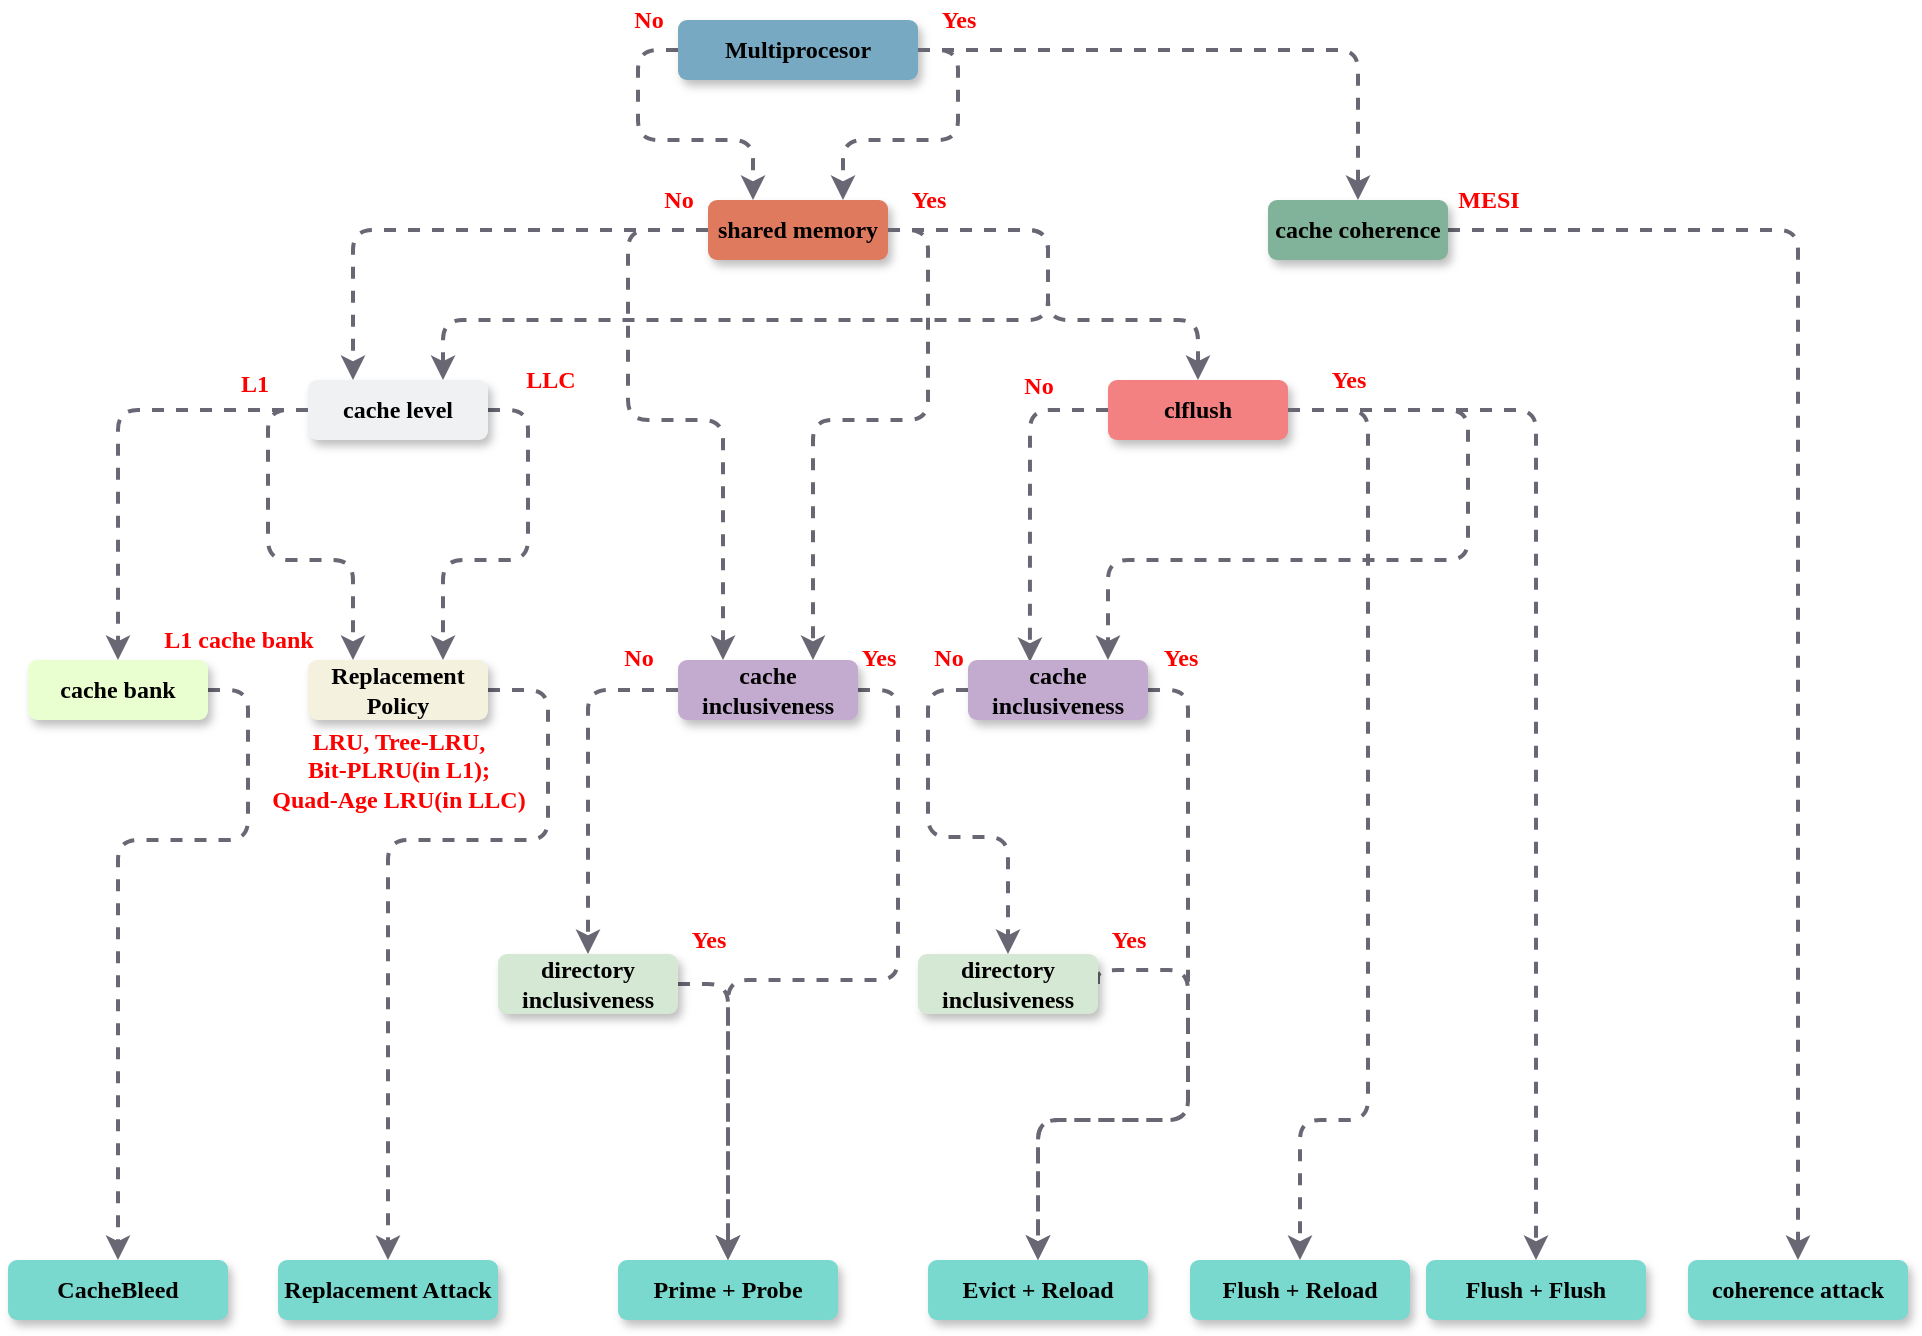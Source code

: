 <mxfile version="15.2.9" type="github">
  <diagram id="QHznE0dWECz1wWXKp1KE" name="Page-1">
    <mxGraphModel dx="1773" dy="620" grid="1" gridSize="10" guides="1" tooltips="1" connect="1" arrows="1" fold="1" page="1" pageScale="1" pageWidth="827" pageHeight="1169" math="0" shadow="0">
      <root>
        <mxCell id="0" />
        <mxCell id="1" parent="0" />
        <mxCell id="US4r3jJXT_8FxYi47NpS-1" style="edgeStyle=orthogonalEdgeStyle;rounded=1;orthogonalLoop=1;jettySize=auto;html=1;entryX=0.5;entryY=0;entryDx=0;entryDy=0;exitX=1;exitY=0.5;exitDx=0;exitDy=0;fontFamily=Helvetica;strokeColor=#696773;strokeWidth=2;dashed=1;" parent="1" source="US4r3jJXT_8FxYi47NpS-3" target="US4r3jJXT_8FxYi47NpS-10" edge="1">
          <mxGeometry relative="1" as="geometry">
            <mxPoint x="554" y="545" as="sourcePoint" />
            <mxPoint x="404" y="643" as="targetPoint" />
            <Array as="points">
              <mxPoint x="600" y="445" />
              <mxPoint x="600" y="800" />
              <mxPoint x="566" y="800" />
            </Array>
          </mxGeometry>
        </mxCell>
        <mxCell id="US4r3jJXT_8FxYi47NpS-2" style="edgeStyle=orthogonalEdgeStyle;rounded=1;orthogonalLoop=1;jettySize=auto;html=1;exitX=0;exitY=0.5;exitDx=0;exitDy=0;entryX=0.344;entryY=0.033;entryDx=0;entryDy=0;fontFamily=Helvetica;strokeColor=#696773;strokeWidth=2;dashed=1;entryPerimeter=0;" parent="1" source="US4r3jJXT_8FxYi47NpS-3" target="US4r3jJXT_8FxYi47NpS-42" edge="1">
          <mxGeometry relative="1" as="geometry">
            <mxPoint x="423.5" y="620" as="targetPoint" />
            <mxPoint x="254" y="387.5" as="sourcePoint" />
          </mxGeometry>
        </mxCell>
        <mxCell id="US4r3jJXT_8FxYi47NpS-3" value="clflush" style="rounded=1;whiteSpace=wrap;html=1;shadow=1;glass=0;comic=0;gradientColor=none;fontFamily=Comic Sans MS;fontStyle=1;fillColor=#F38181;strokeWidth=4;strokeColor=none;" parent="1" vertex="1">
          <mxGeometry x="470" y="430" width="90" height="30" as="geometry" />
        </mxCell>
        <mxCell id="US4r3jJXT_8FxYi47NpS-4" value="Flush + Flush" style="rounded=1;whiteSpace=wrap;html=1;fillColor=#79d9ce;strokeColor=none;shadow=1;glass=0;comic=0;gradientColor=none;fontFamily=Comic Sans MS;fontStyle=1" parent="1" vertex="1">
          <mxGeometry x="629" y="870" width="110" height="30" as="geometry" />
        </mxCell>
        <mxCell id="US4r3jJXT_8FxYi47NpS-5" value="Evict + Reload" style="rounded=1;whiteSpace=wrap;html=1;fillColor=#79d9ce;strokeColor=none;shadow=1;glass=0;comic=0;gradientColor=none;fontFamily=Comic Sans MS;fontStyle=1" parent="1" vertex="1">
          <mxGeometry x="380" y="870" width="110" height="30" as="geometry" />
        </mxCell>
        <mxCell id="US4r3jJXT_8FxYi47NpS-6" value="Prime + Probe" style="rounded=1;whiteSpace=wrap;html=1;fillColor=#79d9ce;strokeColor=none;shadow=1;glass=0;comic=0;gradientColor=none;fontFamily=Comic Sans MS;fontStyle=1" parent="1" vertex="1">
          <mxGeometry x="225" y="870" width="110" height="30" as="geometry" />
        </mxCell>
        <mxCell id="US4r3jJXT_8FxYi47NpS-7" style="edgeStyle=orthogonalEdgeStyle;rounded=1;orthogonalLoop=1;jettySize=auto;html=1;exitX=1;exitY=0.5;exitDx=0;exitDy=0;fontFamily=Helvetica;dashed=1;strokeColor=#696773;strokeWidth=2;" parent="1" source="US4r3jJXT_8FxYi47NpS-8" target="US4r3jJXT_8FxYi47NpS-9" edge="1">
          <mxGeometry relative="1" as="geometry">
            <mxPoint x="585" y="455" as="targetPoint" />
          </mxGeometry>
        </mxCell>
        <mxCell id="US4r3jJXT_8FxYi47NpS-8" value="cache coherence" style="rounded=1;whiteSpace=wrap;html=1;strokeColor=none;shadow=1;glass=0;comic=0;gradientColor=none;fontFamily=Comic Sans MS;fillColor=#81b29a;fontStyle=1" parent="1" vertex="1">
          <mxGeometry x="550" y="340" width="90" height="30" as="geometry" />
        </mxCell>
        <mxCell id="US4r3jJXT_8FxYi47NpS-9" value="coherence attack" style="rounded=1;whiteSpace=wrap;html=1;fillColor=#79d9ce;strokeColor=none;shadow=1;glass=0;comic=0;gradientColor=none;fontFamily=Comic Sans MS;fontStyle=1" parent="1" vertex="1">
          <mxGeometry x="760" y="870" width="110" height="30" as="geometry" />
        </mxCell>
        <mxCell id="US4r3jJXT_8FxYi47NpS-10" value="Flush + Reload" style="rounded=1;whiteSpace=wrap;html=1;fillColor=#79d9ce;strokeColor=none;shadow=1;glass=0;comic=0;gradientColor=none;fontFamily=Comic Sans MS;fontStyle=1" parent="1" vertex="1">
          <mxGeometry x="511" y="870" width="110" height="30" as="geometry" />
        </mxCell>
        <mxCell id="US4r3jJXT_8FxYi47NpS-11" style="edgeStyle=orthogonalEdgeStyle;rounded=1;orthogonalLoop=1;jettySize=auto;html=1;entryX=0.5;entryY=0;entryDx=0;entryDy=0;fontFamily=Helvetica;dashed=1;strokeColor=#696773;strokeWidth=2;" parent="1" source="US4r3jJXT_8FxYi47NpS-16" target="US4r3jJXT_8FxYi47NpS-8" edge="1">
          <mxGeometry relative="1" as="geometry">
            <mxPoint x="-155" y="620" as="targetPoint" />
            <mxPoint x="315" y="555" as="sourcePoint" />
          </mxGeometry>
        </mxCell>
        <mxCell id="US4r3jJXT_8FxYi47NpS-12" style="edgeStyle=orthogonalEdgeStyle;rounded=1;orthogonalLoop=1;jettySize=auto;html=1;exitX=1;exitY=0.5;exitDx=0;exitDy=0;fontFamily=Helvetica;dashed=1;strokeColor=#696773;strokeWidth=2;entryX=0.5;entryY=0;entryDx=0;entryDy=0;" parent="1" source="US4r3jJXT_8FxYi47NpS-14" target="US4r3jJXT_8FxYi47NpS-3" edge="1">
          <mxGeometry relative="1" as="geometry">
            <Array as="points">
              <mxPoint x="440" y="355" />
              <mxPoint x="440" y="400" />
              <mxPoint x="515" y="400" />
            </Array>
            <mxPoint x="500" y="430" as="targetPoint" />
          </mxGeometry>
        </mxCell>
        <mxCell id="US4r3jJXT_8FxYi47NpS-13" style="edgeStyle=orthogonalEdgeStyle;rounded=1;orthogonalLoop=1;jettySize=auto;html=1;exitX=0;exitY=0.5;exitDx=0;exitDy=0;entryX=0.25;entryY=0;entryDx=0;entryDy=0;fontFamily=Helvetica;dashed=1;strokeColor=#696773;strokeWidth=2;" parent="1" source="US4r3jJXT_8FxYi47NpS-14" target="US4r3jJXT_8FxYi47NpS-25" edge="1">
          <mxGeometry relative="1" as="geometry">
            <mxPoint x="-120" y="360" as="targetPoint" />
          </mxGeometry>
        </mxCell>
        <mxCell id="US4r3jJXT_8FxYi47NpS-14" value="shared memory" style="rounded=1;whiteSpace=wrap;html=1;strokeColor=none;shadow=1;glass=0;comic=0;gradientColor=none;fontFamily=Comic Sans MS;fillColor=#e07a5f;fontStyle=1" parent="1" vertex="1">
          <mxGeometry x="270" y="340" width="90" height="30" as="geometry" />
        </mxCell>
        <mxCell id="US4r3jJXT_8FxYi47NpS-15" style="edgeStyle=orthogonalEdgeStyle;rounded=1;orthogonalLoop=1;jettySize=auto;html=1;exitX=0;exitY=0.5;exitDx=0;exitDy=0;entryX=0.25;entryY=0;entryDx=0;entryDy=0;fontFamily=Helvetica;dashed=1;strokeColor=#696773;strokeWidth=2;" parent="1" source="US4r3jJXT_8FxYi47NpS-16" target="US4r3jJXT_8FxYi47NpS-14" edge="1">
          <mxGeometry relative="1" as="geometry" />
        </mxCell>
        <mxCell id="US4r3jJXT_8FxYi47NpS-16" value="&lt;font color=&quot;#000000&quot;&gt;Multiprocesor&lt;/font&gt;" style="rounded=1;whiteSpace=wrap;html=1;strokeColor=none;shadow=1;glass=0;comic=0;gradientColor=none;fontFamily=Comic Sans MS;fontColor=#FFFFFF;fontStyle=1;fillColor=#77AAC2;" parent="1" vertex="1">
          <mxGeometry x="255" y="250" width="120" height="30" as="geometry" />
        </mxCell>
        <mxCell id="US4r3jJXT_8FxYi47NpS-17" style="edgeStyle=orthogonalEdgeStyle;rounded=1;orthogonalLoop=1;jettySize=auto;html=1;exitX=1;exitY=0.5;exitDx=0;exitDy=0;entryX=0.75;entryY=0;entryDx=0;entryDy=0;fontFamily=Helvetica;dashed=1;strokeColor=#696773;strokeWidth=2;" parent="1" source="US4r3jJXT_8FxYi47NpS-16" target="US4r3jJXT_8FxYi47NpS-14" edge="1">
          <mxGeometry relative="1" as="geometry">
            <mxPoint x="265" y="275" as="sourcePoint" />
            <mxPoint x="325" y="350" as="targetPoint" />
          </mxGeometry>
        </mxCell>
        <mxCell id="US4r3jJXT_8FxYi47NpS-18" style="edgeStyle=orthogonalEdgeStyle;rounded=1;orthogonalLoop=1;jettySize=auto;html=1;exitX=1;exitY=0.5;exitDx=0;exitDy=0;entryX=0.5;entryY=0;entryDx=0;entryDy=0;fontFamily=Helvetica;strokeColor=#696773;strokeWidth=2;dashed=1;" parent="1" source="US4r3jJXT_8FxYi47NpS-3" target="US4r3jJXT_8FxYi47NpS-4" edge="1">
          <mxGeometry relative="1" as="geometry">
            <mxPoint x="566" y="545" as="sourcePoint" />
            <mxPoint x="684" y="605" as="targetPoint" />
            <Array as="points">
              <mxPoint x="684" y="445" />
            </Array>
          </mxGeometry>
        </mxCell>
        <mxCell id="US4r3jJXT_8FxYi47NpS-19" style="edgeStyle=orthogonalEdgeStyle;rounded=1;orthogonalLoop=1;jettySize=auto;html=1;exitX=1;exitY=0.5;exitDx=0;exitDy=0;fontColor=#000000;entryX=0.5;entryY=0;entryDx=0;entryDy=0;fontFamily=Helvetica;strokeColor=#696773;strokeWidth=2;dashed=1;" parent="1" source="US4r3jJXT_8FxYi47NpS-20" target="US4r3jJXT_8FxYi47NpS-21" edge="1">
          <mxGeometry relative="1" as="geometry">
            <mxPoint x="-20" y="680" as="targetPoint" />
            <Array as="points">
              <mxPoint x="40" y="585" />
              <mxPoint x="40" y="660" />
              <mxPoint x="-25" y="660" />
            </Array>
          </mxGeometry>
        </mxCell>
        <mxCell id="US4r3jJXT_8FxYi47NpS-20" value="&lt;font color=&quot;#000000&quot;&gt;&lt;span&gt;cache bank&lt;/span&gt;&lt;/font&gt;" style="rounded=1;whiteSpace=wrap;html=1;shadow=1;glass=0;comic=0;gradientColor=none;fontFamily=Comic Sans MS;fontColor=#FFFFFF;fillColor=#eaffd0;fontStyle=1;strokeWidth=4;strokeColor=none;" parent="1" vertex="1">
          <mxGeometry x="-70" y="570" width="90" height="30" as="geometry" />
        </mxCell>
        <mxCell id="US4r3jJXT_8FxYi47NpS-21" value="CacheBleed" style="rounded=1;whiteSpace=wrap;html=1;fillColor=#79d9ce;strokeColor=none;shadow=1;glass=0;comic=0;gradientColor=none;fontFamily=Comic Sans MS;fontStyle=1" parent="1" vertex="1">
          <mxGeometry x="-80" y="870" width="110" height="30" as="geometry" />
        </mxCell>
        <mxCell id="US4r3jJXT_8FxYi47NpS-22" style="edgeStyle=orthogonalEdgeStyle;rounded=1;orthogonalLoop=1;jettySize=auto;html=1;exitX=1;exitY=0.5;exitDx=0;exitDy=0;entryX=0.75;entryY=0;entryDx=0;entryDy=0;fontFamily=Helvetica;dashed=1;strokeColor=#696773;strokeWidth=2;" parent="1" source="US4r3jJXT_8FxYi47NpS-14" target="US4r3jJXT_8FxYi47NpS-25" edge="1">
          <mxGeometry relative="1" as="geometry">
            <mxPoint x="370" y="365" as="sourcePoint" />
            <mxPoint y="430" as="targetPoint" />
            <Array as="points">
              <mxPoint x="440" y="355" />
              <mxPoint x="440" y="400" />
              <mxPoint x="138" y="400" />
            </Array>
          </mxGeometry>
        </mxCell>
        <mxCell id="US4r3jJXT_8FxYi47NpS-23" style="edgeStyle=orthogonalEdgeStyle;rounded=1;orthogonalLoop=1;jettySize=auto;html=1;exitX=1;exitY=0.5;exitDx=0;exitDy=0;fontColor=#000000;fontFamily=Helvetica;dashed=1;strokeColor=#696773;strokeWidth=2;entryX=0.75;entryY=0;entryDx=0;entryDy=0;" parent="1" source="US4r3jJXT_8FxYi47NpS-25" target="US4r3jJXT_8FxYi47NpS-27" edge="1">
          <mxGeometry relative="1" as="geometry">
            <mxPoint x="120" y="520" as="targetPoint" />
            <Array as="points">
              <mxPoint x="180" y="445" />
              <mxPoint x="180" y="520" />
              <mxPoint x="138" y="520" />
            </Array>
          </mxGeometry>
        </mxCell>
        <mxCell id="US4r3jJXT_8FxYi47NpS-24" style="edgeStyle=orthogonalEdgeStyle;rounded=1;orthogonalLoop=1;jettySize=auto;html=1;exitX=0;exitY=0.5;exitDx=0;exitDy=0;fontColor=#000000;fontFamily=Helvetica;dashed=1;strokeColor=#696773;strokeWidth=2;entryX=0.25;entryY=0;entryDx=0;entryDy=0;" parent="1" source="US4r3jJXT_8FxYi47NpS-25" target="US4r3jJXT_8FxYi47NpS-27" edge="1">
          <mxGeometry relative="1" as="geometry">
            <Array as="points">
              <mxPoint x="50" y="445" />
              <mxPoint x="50" y="520" />
              <mxPoint x="93" y="520" />
            </Array>
          </mxGeometry>
        </mxCell>
        <mxCell id="US4r3jJXT_8FxYi47NpS-25" value="&lt;font color=&quot;#000000&quot;&gt;&lt;b&gt;cache level&lt;/b&gt;&lt;/font&gt;" style="rounded=1;whiteSpace=wrap;html=1;fillColor=#eff1f3;strokeColor=none;shadow=1;glass=0;comic=0;gradientColor=none;fontFamily=Comic Sans MS;fontColor=#FFFFFF;" parent="1" vertex="1">
          <mxGeometry x="70" y="430" width="90" height="30" as="geometry" />
        </mxCell>
        <mxCell id="US4r3jJXT_8FxYi47NpS-26" style="edgeStyle=orthogonalEdgeStyle;rounded=1;orthogonalLoop=1;jettySize=auto;html=1;exitX=1;exitY=0.5;exitDx=0;exitDy=0;fontColor=#000000;entryX=0.5;entryY=0;entryDx=0;entryDy=0;fontFamily=Helvetica;dashed=1;strokeColor=#696773;strokeWidth=2;" parent="1" source="US4r3jJXT_8FxYi47NpS-27" target="US4r3jJXT_8FxYi47NpS-28" edge="1">
          <mxGeometry relative="1" as="geometry">
            <mxPoint x="145" y="690" as="targetPoint" />
            <Array as="points">
              <mxPoint x="190" y="585" />
              <mxPoint x="190" y="660" />
              <mxPoint x="110" y="660" />
            </Array>
          </mxGeometry>
        </mxCell>
        <mxCell id="US4r3jJXT_8FxYi47NpS-27" value="&lt;font color=&quot;#000000&quot;&gt;&lt;b style=&quot;background-color: rgb(244 , 241 , 222)&quot;&gt;Replacement Policy&lt;/b&gt;&lt;/font&gt;" style="rounded=1;whiteSpace=wrap;html=1;strokeColor=none;shadow=1;glass=0;comic=0;gradientColor=none;fontFamily=Comic Sans MS;fontColor=#FFFFFF;fillColor=#F4F1DE;" parent="1" vertex="1">
          <mxGeometry x="70" y="570" width="90" height="30" as="geometry" />
        </mxCell>
        <mxCell id="US4r3jJXT_8FxYi47NpS-28" value="Replacement Attack" style="rounded=1;whiteSpace=wrap;html=1;fillColor=#79d9ce;strokeColor=none;shadow=1;glass=0;comic=0;gradientColor=none;fontFamily=Comic Sans MS;fontStyle=1" parent="1" vertex="1">
          <mxGeometry x="55" y="870" width="110" height="30" as="geometry" />
        </mxCell>
        <mxCell id="US4r3jJXT_8FxYi47NpS-29" value="L1" style="text;html=1;align=center;verticalAlign=middle;resizable=0;points=[];autosize=1;strokeColor=none;fillColor=none;fontStyle=1;fontFamily=Comic Sans MS;fontColor=#FF0000;" parent="1" vertex="1">
          <mxGeometry x="31" y="423" width="24" height="18" as="geometry" />
        </mxCell>
        <mxCell id="US4r3jJXT_8FxYi47NpS-30" value="LLC" style="text;html=1;align=center;verticalAlign=middle;resizable=0;points=[];autosize=1;strokeColor=none;fillColor=none;fontFamily=Comic Sans MS;fontStyle=1;fontColor=#FF0000;" parent="1" vertex="1">
          <mxGeometry x="175" y="421" width="31" height="18" as="geometry" />
        </mxCell>
        <mxCell id="US4r3jJXT_8FxYi47NpS-31" value="L1 cache bank" style="text;html=1;align=center;verticalAlign=middle;resizable=0;points=[];autosize=1;strokeColor=none;fillColor=none;fontFamily=Comic Sans MS;fontStyle=1;fontColor=#FF0000;" parent="1" vertex="1">
          <mxGeometry x="-15" y="550" width="100" height="20" as="geometry" />
        </mxCell>
        <mxCell id="US4r3jJXT_8FxYi47NpS-32" value="No" style="text;html=1;align=center;verticalAlign=middle;resizable=0;points=[];autosize=1;strokeColor=none;fillColor=none;fontFamily=Comic Sans MS;fontStyle=1;fontColor=#FF0000;" parent="1" vertex="1">
          <mxGeometry x="420" y="423" width="30" height="20" as="geometry" />
        </mxCell>
        <mxCell id="US4r3jJXT_8FxYi47NpS-33" value="Yes" style="text;html=1;align=center;verticalAlign=middle;resizable=0;points=[];autosize=1;strokeColor=none;fillColor=none;fontFamily=Comic Sans MS;fontStyle=1;fontColor=#FF0000;" parent="1" vertex="1">
          <mxGeometry x="570" y="420" width="40" height="20" as="geometry" />
        </mxCell>
        <mxCell id="US4r3jJXT_8FxYi47NpS-34" value="No" style="text;html=1;align=center;verticalAlign=middle;resizable=0;points=[];autosize=1;strokeColor=none;fillColor=none;fontFamily=Comic Sans MS;fontStyle=1;fontColor=#FF0000;" parent="1" vertex="1">
          <mxGeometry x="225" y="240" width="30" height="20" as="geometry" />
        </mxCell>
        <mxCell id="US4r3jJXT_8FxYi47NpS-35" value="Yes" style="text;html=1;align=center;verticalAlign=middle;resizable=0;points=[];autosize=1;strokeColor=none;fillColor=none;fontFamily=Comic Sans MS;fontStyle=1;fontColor=#FF0000;" parent="1" vertex="1">
          <mxGeometry x="375" y="240" width="40" height="20" as="geometry" />
        </mxCell>
        <mxCell id="US4r3jJXT_8FxYi47NpS-36" style="edgeStyle=orthogonalEdgeStyle;rounded=1;orthogonalLoop=1;jettySize=auto;html=1;exitX=0;exitY=0.5;exitDx=0;exitDy=0;fontColor=#000000;fontFamily=Helvetica;dashed=1;strokeColor=#696773;strokeWidth=2;entryX=0.5;entryY=0;entryDx=0;entryDy=0;" parent="1" source="US4r3jJXT_8FxYi47NpS-25" target="US4r3jJXT_8FxYi47NpS-20" edge="1">
          <mxGeometry relative="1" as="geometry">
            <mxPoint x="80" y="455" as="sourcePoint" />
            <mxPoint x="110" y="555" as="targetPoint" />
          </mxGeometry>
        </mxCell>
        <mxCell id="US4r3jJXT_8FxYi47NpS-37" style="edgeStyle=orthogonalEdgeStyle;rounded=1;orthogonalLoop=1;jettySize=auto;html=1;fontColor=#000000;fontFamily=Helvetica;dashed=1;strokeColor=#696773;strokeWidth=2;entryX=0.25;entryY=0;entryDx=0;entryDy=0;exitX=0;exitY=0.5;exitDx=0;exitDy=0;" parent="1" source="US4r3jJXT_8FxYi47NpS-14" target="US4r3jJXT_8FxYi47NpS-47" edge="1">
          <mxGeometry relative="1" as="geometry">
            <mxPoint x="226" y="540" as="targetPoint" />
            <mxPoint x="160" y="445" as="sourcePoint" />
            <Array as="points">
              <mxPoint x="230" y="355" />
              <mxPoint x="230" y="450" />
              <mxPoint x="278" y="450" />
            </Array>
          </mxGeometry>
        </mxCell>
        <mxCell id="US4r3jJXT_8FxYi47NpS-38" style="edgeStyle=orthogonalEdgeStyle;rounded=1;orthogonalLoop=1;jettySize=auto;html=1;fontColor=#000000;fontFamily=Helvetica;dashed=1;strokeColor=#696773;strokeWidth=2;exitX=1;exitY=0.5;exitDx=0;exitDy=0;entryX=0.75;entryY=0;entryDx=0;entryDy=0;" parent="1" source="US4r3jJXT_8FxYi47NpS-14" target="US4r3jJXT_8FxYi47NpS-47" edge="1">
          <mxGeometry relative="1" as="geometry">
            <mxPoint x="294" y="920" as="targetPoint" />
            <mxPoint x="280" y="365" as="sourcePoint" />
            <Array as="points">
              <mxPoint x="380" y="355" />
              <mxPoint x="380" y="450" />
              <mxPoint x="323" y="450" />
            </Array>
          </mxGeometry>
        </mxCell>
        <mxCell id="US4r3jJXT_8FxYi47NpS-39" style="edgeStyle=orthogonalEdgeStyle;rounded=1;orthogonalLoop=1;jettySize=auto;html=1;fontFamily=Helvetica;strokeColor=#696773;strokeWidth=2;exitX=1;exitY=0.5;exitDx=0;exitDy=0;dashed=1;" parent="1" source="US4r3jJXT_8FxYi47NpS-3" edge="1">
          <mxGeometry relative="1" as="geometry">
            <mxPoint x="540" y="445" as="sourcePoint" />
            <mxPoint x="470" y="570" as="targetPoint" />
            <Array as="points">
              <mxPoint x="650" y="445" />
              <mxPoint x="650" y="520" />
              <mxPoint x="470" y="520" />
            </Array>
          </mxGeometry>
        </mxCell>
        <mxCell id="US4r3jJXT_8FxYi47NpS-40" value="" style="edgeStyle=orthogonalEdgeStyle;rounded=1;orthogonalLoop=1;jettySize=auto;html=1;fontFamily=Helvetica;fontColor=#000000;exitX=1;exitY=0.5;exitDx=0;exitDy=0;entryX=0.5;entryY=0;entryDx=0;entryDy=0;dashed=1;strokeColor=#696773;strokeWidth=2;" parent="1" source="US4r3jJXT_8FxYi47NpS-42" target="US4r3jJXT_8FxYi47NpS-5" edge="1">
          <mxGeometry relative="1" as="geometry">
            <mxPoint x="460" y="800" as="targetPoint" />
            <Array as="points">
              <mxPoint x="510" y="585" />
              <mxPoint x="510" y="800" />
              <mxPoint x="435" y="800" />
            </Array>
          </mxGeometry>
        </mxCell>
        <mxCell id="US4r3jJXT_8FxYi47NpS-41" style="edgeStyle=orthogonalEdgeStyle;rounded=1;orthogonalLoop=1;jettySize=auto;html=1;entryX=0.5;entryY=0;entryDx=0;entryDy=0;fontFamily=Helvetica;fontColor=#000000;exitX=0;exitY=0.5;exitDx=0;exitDy=0;dashed=1;strokeColor=#696773;strokeWidth=2;" parent="1" source="US4r3jJXT_8FxYi47NpS-42" target="US4r3jJXT_8FxYi47NpS-44" edge="1">
          <mxGeometry relative="1" as="geometry" />
        </mxCell>
        <mxCell id="US4r3jJXT_8FxYi47NpS-42" value="cache inclusiveness" style="rounded=1;whiteSpace=wrap;html=1;strokeColor=none;shadow=1;glass=0;comic=0;gradientColor=none;fontFamily=Comic Sans MS;fontStyle=1;fillColor=#C3ABD0;" parent="1" vertex="1">
          <mxGeometry x="400" y="570" width="90" height="30" as="geometry" />
        </mxCell>
        <mxCell id="US4r3jJXT_8FxYi47NpS-43" style="edgeStyle=orthogonalEdgeStyle;rounded=1;orthogonalLoop=1;jettySize=auto;html=1;exitX=1;exitY=0.5;exitDx=0;exitDy=0;fontFamily=Helvetica;fontColor=#000000;entryX=0.5;entryY=0;entryDx=0;entryDy=0;dashed=1;strokeColor=#696773;strokeWidth=2;" parent="1" source="US4r3jJXT_8FxYi47NpS-44" target="US4r3jJXT_8FxYi47NpS-5" edge="1">
          <mxGeometry relative="1" as="geometry">
            <mxPoint x="460" y="800" as="targetPoint" />
            <Array as="points">
              <mxPoint x="510" y="725" />
              <mxPoint x="510" y="800" />
              <mxPoint x="435" y="800" />
            </Array>
          </mxGeometry>
        </mxCell>
        <mxCell id="US4r3jJXT_8FxYi47NpS-44" value="directory inclusiveness" style="rounded=1;whiteSpace=wrap;html=1;strokeColor=none;shadow=1;glass=0;comic=0;gradientColor=none;fontFamily=Comic Sans MS;fontStyle=1;fillColor=#D5E8D4;" parent="1" vertex="1">
          <mxGeometry x="375" y="717" width="90" height="30" as="geometry" />
        </mxCell>
        <mxCell id="US4r3jJXT_8FxYi47NpS-45" value="" style="edgeStyle=orthogonalEdgeStyle;rounded=1;orthogonalLoop=1;jettySize=auto;html=1;fontFamily=Helvetica;fontColor=#000000;exitX=1;exitY=0.5;exitDx=0;exitDy=0;dashed=1;strokeColor=#696773;strokeWidth=2;" parent="1" source="US4r3jJXT_8FxYi47NpS-47" edge="1">
          <mxGeometry relative="1" as="geometry">
            <mxPoint x="280" y="870" as="targetPoint" />
            <Array as="points">
              <mxPoint x="365" y="585" />
              <mxPoint x="365" y="730" />
              <mxPoint x="280" y="730" />
            </Array>
          </mxGeometry>
        </mxCell>
        <mxCell id="US4r3jJXT_8FxYi47NpS-46" style="edgeStyle=orthogonalEdgeStyle;rounded=1;orthogonalLoop=1;jettySize=auto;html=1;entryX=0.5;entryY=0;entryDx=0;entryDy=0;fontFamily=Helvetica;fontColor=#000000;exitX=0;exitY=0.5;exitDx=0;exitDy=0;dashed=1;strokeColor=#696773;strokeWidth=2;" parent="1" source="US4r3jJXT_8FxYi47NpS-47" target="US4r3jJXT_8FxYi47NpS-49" edge="1">
          <mxGeometry relative="1" as="geometry">
            <mxPoint x="220" y="660" as="targetPoint" />
          </mxGeometry>
        </mxCell>
        <mxCell id="US4r3jJXT_8FxYi47NpS-47" value="cache inclusiveness" style="rounded=1;whiteSpace=wrap;html=1;strokeColor=none;shadow=1;glass=0;comic=0;gradientColor=none;fontFamily=Comic Sans MS;fontStyle=1;fillColor=#C3ABD0;" parent="1" vertex="1">
          <mxGeometry x="255" y="570" width="90" height="30" as="geometry" />
        </mxCell>
        <mxCell id="US4r3jJXT_8FxYi47NpS-48" style="edgeStyle=orthogonalEdgeStyle;rounded=1;orthogonalLoop=1;jettySize=auto;html=1;exitX=1;exitY=0.5;exitDx=0;exitDy=0;fontFamily=Helvetica;fontColor=#000000;entryX=0.5;entryY=0;entryDx=0;entryDy=0;dashed=1;strokeColor=#696773;strokeWidth=2;" parent="1" source="US4r3jJXT_8FxYi47NpS-49" target="US4r3jJXT_8FxYi47NpS-6" edge="1">
          <mxGeometry relative="1" as="geometry">
            <mxPoint x="265" y="675" as="sourcePoint" />
            <mxPoint x="280" y="800" as="targetPoint" />
          </mxGeometry>
        </mxCell>
        <mxCell id="US4r3jJXT_8FxYi47NpS-49" value="directory inclusiveness" style="rounded=1;whiteSpace=wrap;html=1;strokeColor=none;shadow=1;glass=0;comic=0;gradientColor=none;fontFamily=Comic Sans MS;fontStyle=1;fillColor=#D5E8D4;" parent="1" vertex="1">
          <mxGeometry x="165" y="717" width="90" height="30" as="geometry" />
        </mxCell>
        <mxCell id="US4r3jJXT_8FxYi47NpS-50" value="Yes" style="text;html=1;align=center;verticalAlign=middle;resizable=0;points=[];autosize=1;strokeColor=none;fillColor=none;fontFamily=Comic Sans MS;fontStyle=1;fontColor=#FF0000;" parent="1" vertex="1">
          <mxGeometry x="486" y="559" width="40" height="20" as="geometry" />
        </mxCell>
        <mxCell id="US4r3jJXT_8FxYi47NpS-51" value="Yes" style="text;html=1;align=center;verticalAlign=middle;resizable=0;points=[];autosize=1;strokeColor=none;fillColor=none;fontFamily=Comic Sans MS;fontStyle=1;fontColor=#FF0000;" parent="1" vertex="1">
          <mxGeometry x="335" y="559" width="40" height="20" as="geometry" />
        </mxCell>
        <mxCell id="US4r3jJXT_8FxYi47NpS-52" value="No" style="text;html=1;align=center;verticalAlign=middle;resizable=0;points=[];autosize=1;strokeColor=none;fillColor=none;fontFamily=Comic Sans MS;fontStyle=1;fontColor=#FF0000;" parent="1" vertex="1">
          <mxGeometry x="375" y="559" width="30" height="20" as="geometry" />
        </mxCell>
        <mxCell id="US4r3jJXT_8FxYi47NpS-53" value="No" style="text;html=1;align=center;verticalAlign=middle;resizable=0;points=[];autosize=1;strokeColor=none;fillColor=none;fontFamily=Comic Sans MS;fontStyle=1;fontColor=#FF0000;" parent="1" vertex="1">
          <mxGeometry x="220" y="559" width="30" height="20" as="geometry" />
        </mxCell>
        <mxCell id="US4r3jJXT_8FxYi47NpS-54" value="No" style="text;html=1;align=center;verticalAlign=middle;resizable=0;points=[];autosize=1;strokeColor=none;fillColor=none;fontFamily=Comic Sans MS;fontStyle=1;fontColor=#FF0000;" parent="1" vertex="1">
          <mxGeometry x="240" y="330" width="30" height="20" as="geometry" />
        </mxCell>
        <mxCell id="US4r3jJXT_8FxYi47NpS-55" value="Yes" style="text;html=1;align=center;verticalAlign=middle;resizable=0;points=[];autosize=1;strokeColor=none;fillColor=none;fontFamily=Comic Sans MS;fontStyle=1;fontColor=#FF0000;" parent="1" vertex="1">
          <mxGeometry x="360" y="330" width="40" height="20" as="geometry" />
        </mxCell>
        <mxCell id="US4r3jJXT_8FxYi47NpS-56" value="Yes" style="text;html=1;align=center;verticalAlign=middle;resizable=0;points=[];autosize=1;strokeColor=none;fillColor=none;fontFamily=Comic Sans MS;fontStyle=1;fontColor=#FF0000;" parent="1" vertex="1">
          <mxGeometry x="250" y="700" width="40" height="20" as="geometry" />
        </mxCell>
        <mxCell id="US4r3jJXT_8FxYi47NpS-57" value="Yes" style="text;html=1;align=center;verticalAlign=middle;resizable=0;points=[];autosize=1;strokeColor=none;fillColor=none;fontFamily=Comic Sans MS;fontStyle=1;fontColor=#FF0000;" parent="1" vertex="1">
          <mxGeometry x="460" y="700" width="40" height="20" as="geometry" />
        </mxCell>
        <mxCell id="US4r3jJXT_8FxYi47NpS-58" value="MESI" style="text;html=1;align=center;verticalAlign=middle;resizable=0;points=[];autosize=1;strokeColor=none;fillColor=none;fontFamily=Comic Sans MS;fontStyle=1;fontColor=#FF0000;" parent="1" vertex="1">
          <mxGeometry x="635" y="330" width="50" height="20" as="geometry" />
        </mxCell>
        <mxCell id="US4r3jJXT_8FxYi47NpS-59" value="LRU, Tree-LRU, &lt;br&gt;Bit-PLRU(in L1); &lt;br&gt;Quad-Age LRU(in LLC)" style="text;html=1;align=center;verticalAlign=middle;resizable=0;points=[];autosize=1;strokeColor=none;fillColor=none;fontFamily=Comic Sans MS;fontStyle=1;fontColor=#FF0000;" parent="1" vertex="1">
          <mxGeometry x="40" y="600" width="150" height="50" as="geometry" />
        </mxCell>
      </root>
    </mxGraphModel>
  </diagram>
</mxfile>
